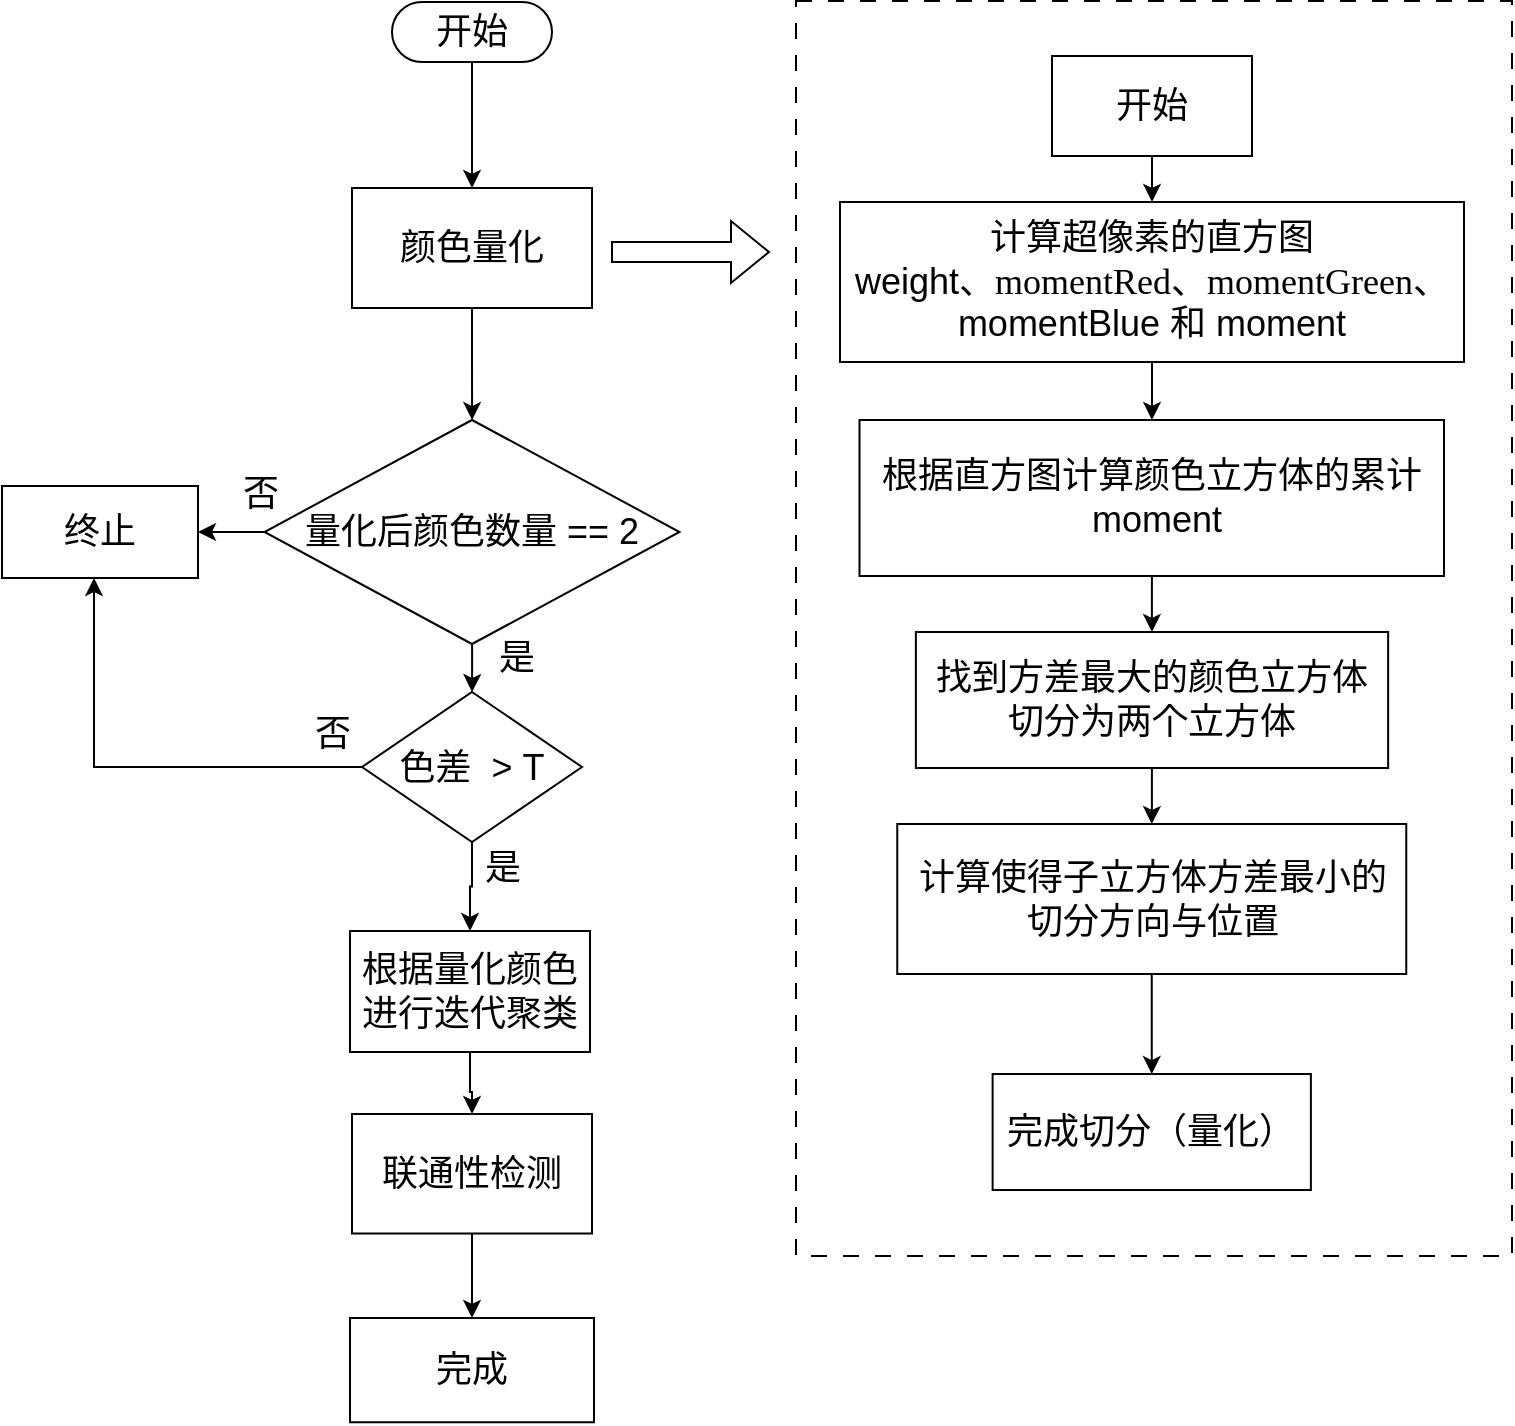<mxfile version="21.0.6" type="github">
  <diagram id="C5RBs43oDa-KdzZeNtuy" name="Page-1">
    <mxGraphModel dx="2169" dy="1161" grid="0" gridSize="10" guides="1" tooltips="1" connect="1" arrows="1" fold="1" page="1" pageScale="1" pageWidth="827" pageHeight="1169" math="0" shadow="0">
      <root>
        <mxCell id="WIyWlLk6GJQsqaUBKTNV-0" />
        <mxCell id="WIyWlLk6GJQsqaUBKTNV-1" parent="WIyWlLk6GJQsqaUBKTNV-0" />
        <mxCell id="jTy8Jwr7WfRqJqqD9ecX-31" value="" style="html=1;dashed=1;whiteSpace=wrap;dashPattern=8 8;" vertex="1" parent="WIyWlLk6GJQsqaUBKTNV-1">
          <mxGeometry x="406" y="119.5" width="358" height="627.5" as="geometry" />
        </mxCell>
        <mxCell id="jTy8Jwr7WfRqJqqD9ecX-7" value="" style="edgeStyle=orthogonalEdgeStyle;rounded=0;orthogonalLoop=1;jettySize=auto;html=1;fontSize=18;" edge="1" parent="WIyWlLk6GJQsqaUBKTNV-1" source="jTy8Jwr7WfRqJqqD9ecX-5" target="jTy8Jwr7WfRqJqqD9ecX-6">
          <mxGeometry relative="1" as="geometry" />
        </mxCell>
        <mxCell id="jTy8Jwr7WfRqJqqD9ecX-5" value="开始" style="html=1;dashed=0;whiteSpace=wrap;shape=mxgraph.dfd.start;fontSize=18;" vertex="1" parent="WIyWlLk6GJQsqaUBKTNV-1">
          <mxGeometry x="204" y="120" width="80" height="30" as="geometry" />
        </mxCell>
        <mxCell id="jTy8Jwr7WfRqJqqD9ecX-9" value="" style="edgeStyle=orthogonalEdgeStyle;rounded=0;orthogonalLoop=1;jettySize=auto;html=1;fontSize=18;" edge="1" parent="WIyWlLk6GJQsqaUBKTNV-1" source="jTy8Jwr7WfRqJqqD9ecX-6" target="jTy8Jwr7WfRqJqqD9ecX-8">
          <mxGeometry relative="1" as="geometry" />
        </mxCell>
        <mxCell id="jTy8Jwr7WfRqJqqD9ecX-6" value="颜色量化" style="whiteSpace=wrap;html=1;dashed=0;fontSize=18;" vertex="1" parent="WIyWlLk6GJQsqaUBKTNV-1">
          <mxGeometry x="184" y="213" width="120" height="60" as="geometry" />
        </mxCell>
        <mxCell id="jTy8Jwr7WfRqJqqD9ecX-11" value="" style="edgeStyle=orthogonalEdgeStyle;rounded=0;orthogonalLoop=1;jettySize=auto;html=1;fontSize=18;" edge="1" parent="WIyWlLk6GJQsqaUBKTNV-1" source="jTy8Jwr7WfRqJqqD9ecX-8" target="jTy8Jwr7WfRqJqqD9ecX-10">
          <mxGeometry relative="1" as="geometry" />
        </mxCell>
        <mxCell id="jTy8Jwr7WfRqJqqD9ecX-33" value="" style="edgeStyle=orthogonalEdgeStyle;rounded=0;orthogonalLoop=1;jettySize=auto;html=1;" edge="1" parent="WIyWlLk6GJQsqaUBKTNV-1" source="jTy8Jwr7WfRqJqqD9ecX-8" target="jTy8Jwr7WfRqJqqD9ecX-32">
          <mxGeometry relative="1" as="geometry" />
        </mxCell>
        <mxCell id="jTy8Jwr7WfRqJqqD9ecX-8" value="量化后颜色数量 == 2" style="rhombus;whiteSpace=wrap;html=1;dashed=0;fontSize=18;" vertex="1" parent="WIyWlLk6GJQsqaUBKTNV-1">
          <mxGeometry x="140.25" y="329" width="207.5" height="112" as="geometry" />
        </mxCell>
        <mxCell id="jTy8Jwr7WfRqJqqD9ecX-14" value="" style="edgeStyle=orthogonalEdgeStyle;rounded=0;orthogonalLoop=1;jettySize=auto;html=1;fontSize=18;" edge="1" parent="WIyWlLk6GJQsqaUBKTNV-1" source="jTy8Jwr7WfRqJqqD9ecX-10" target="jTy8Jwr7WfRqJqqD9ecX-13">
          <mxGeometry relative="1" as="geometry" />
        </mxCell>
        <mxCell id="jTy8Jwr7WfRqJqqD9ecX-34" style="edgeStyle=orthogonalEdgeStyle;rounded=0;orthogonalLoop=1;jettySize=auto;html=1;exitX=0;exitY=0.5;exitDx=0;exitDy=0;" edge="1" parent="WIyWlLk6GJQsqaUBKTNV-1" source="jTy8Jwr7WfRqJqqD9ecX-10" target="jTy8Jwr7WfRqJqqD9ecX-32">
          <mxGeometry relative="1" as="geometry">
            <mxPoint x="55" y="393" as="targetPoint" />
            <Array as="points">
              <mxPoint x="55" y="502" />
            </Array>
          </mxGeometry>
        </mxCell>
        <mxCell id="jTy8Jwr7WfRqJqqD9ecX-10" value="色差&amp;nbsp; &amp;gt; T" style="rhombus;whiteSpace=wrap;html=1;dashed=0;fontSize=18;" vertex="1" parent="WIyWlLk6GJQsqaUBKTNV-1">
          <mxGeometry x="189" y="465" width="110" height="75" as="geometry" />
        </mxCell>
        <mxCell id="jTy8Jwr7WfRqJqqD9ecX-16" value="" style="edgeStyle=orthogonalEdgeStyle;rounded=0;orthogonalLoop=1;jettySize=auto;html=1;fontSize=18;" edge="1" parent="WIyWlLk6GJQsqaUBKTNV-1" source="jTy8Jwr7WfRqJqqD9ecX-13" target="jTy8Jwr7WfRqJqqD9ecX-15">
          <mxGeometry relative="1" as="geometry" />
        </mxCell>
        <mxCell id="jTy8Jwr7WfRqJqqD9ecX-13" value="根据量化颜色&lt;br style=&quot;font-size: 18px;&quot;&gt;进行迭代聚类" style="whiteSpace=wrap;html=1;dashed=0;fontSize=18;" vertex="1" parent="WIyWlLk6GJQsqaUBKTNV-1">
          <mxGeometry x="183" y="584.5" width="120" height="60.5" as="geometry" />
        </mxCell>
        <mxCell id="jTy8Jwr7WfRqJqqD9ecX-18" value="" style="edgeStyle=orthogonalEdgeStyle;rounded=0;orthogonalLoop=1;jettySize=auto;html=1;fontSize=18;" edge="1" parent="WIyWlLk6GJQsqaUBKTNV-1" source="jTy8Jwr7WfRqJqqD9ecX-15" target="jTy8Jwr7WfRqJqqD9ecX-17">
          <mxGeometry relative="1" as="geometry" />
        </mxCell>
        <mxCell id="jTy8Jwr7WfRqJqqD9ecX-15" value="联通性检测" style="whiteSpace=wrap;html=1;dashed=0;fontSize=18;" vertex="1" parent="WIyWlLk6GJQsqaUBKTNV-1">
          <mxGeometry x="184" y="676" width="120" height="59.75" as="geometry" />
        </mxCell>
        <mxCell id="jTy8Jwr7WfRqJqqD9ecX-17" value="完成" style="whiteSpace=wrap;html=1;dashed=0;fontSize=18;" vertex="1" parent="WIyWlLk6GJQsqaUBKTNV-1">
          <mxGeometry x="183" y="778" width="122" height="52.13" as="geometry" />
        </mxCell>
        <mxCell id="jTy8Jwr7WfRqJqqD9ecX-19" value="" style="shape=flexArrow;endArrow=classic;html=1;rounded=0;fontSize=18;" edge="1" parent="WIyWlLk6GJQsqaUBKTNV-1">
          <mxGeometry width="50" height="50" relative="1" as="geometry">
            <mxPoint x="313.5" y="245" as="sourcePoint" />
            <mxPoint x="393" y="245" as="targetPoint" />
          </mxGeometry>
        </mxCell>
        <mxCell id="jTy8Jwr7WfRqJqqD9ecX-22" value="" style="edgeStyle=orthogonalEdgeStyle;rounded=0;orthogonalLoop=1;jettySize=auto;html=1;fontSize=18;" edge="1" parent="WIyWlLk6GJQsqaUBKTNV-1" source="jTy8Jwr7WfRqJqqD9ecX-20" target="jTy8Jwr7WfRqJqqD9ecX-21">
          <mxGeometry relative="1" as="geometry" />
        </mxCell>
        <mxCell id="jTy8Jwr7WfRqJqqD9ecX-20" value="开始" style="html=1;dashed=0;whiteSpace=wrap;fontSize=18;" vertex="1" parent="WIyWlLk6GJQsqaUBKTNV-1">
          <mxGeometry x="534" y="147" width="100" height="50" as="geometry" />
        </mxCell>
        <mxCell id="jTy8Jwr7WfRqJqqD9ecX-24" value="" style="edgeStyle=orthogonalEdgeStyle;rounded=0;orthogonalLoop=1;jettySize=auto;html=1;fontSize=18;" edge="1" parent="WIyWlLk6GJQsqaUBKTNV-1" source="jTy8Jwr7WfRqJqqD9ecX-21" target="jTy8Jwr7WfRqJqqD9ecX-23">
          <mxGeometry relative="1" as="geometry" />
        </mxCell>
        <mxCell id="jTy8Jwr7WfRqJqqD9ecX-21" value="计算超像素的直方图&lt;br style=&quot;font-size: 18px;&quot;&gt;&lt;span style=&quot;background-color: initial; font-size: 18px;&quot;&gt;weight&lt;/span&gt;&lt;font style=&quot;background-color: initial; font-size: 18px;&quot; face=&quot;宋体&quot;&gt;、&lt;/font&gt;&lt;font style=&quot;background-color: initial; font-size: 18px;&quot; face=&quot;Times New Roman&quot;&gt;momentRed&lt;/font&gt;&lt;font style=&quot;background-color: initial; font-size: 18px;&quot; face=&quot;宋体&quot;&gt;、&lt;/font&gt;&lt;font style=&quot;background-color: initial; font-size: 18px;&quot; face=&quot;Times New Roman&quot;&gt;momentGreen&lt;/font&gt;&lt;font style=&quot;background-color: initial; font-size: 18px;&quot; face=&quot;宋体&quot;&gt;、&lt;br style=&quot;font-size: 18px;&quot;&gt;&lt;/font&gt;&lt;span style=&quot;background-color: initial; font-size: 18px;&quot;&gt;momentBlue&lt;/span&gt;&lt;span style=&quot;background-color: initial; font-size: 18px;&quot;&gt;&amp;nbsp;&lt;font face=&quot;宋体&quot; style=&quot;font-size: 18px;&quot;&gt;和&lt;/font&gt; &lt;/span&gt;&lt;span style=&quot;background-color: initial; font-size: 18px;&quot;&gt;moment&lt;/span&gt;" style="whiteSpace=wrap;html=1;dashed=0;fontSize=18;" vertex="1" parent="WIyWlLk6GJQsqaUBKTNV-1">
          <mxGeometry x="428" y="220" width="312" height="80" as="geometry" />
        </mxCell>
        <mxCell id="jTy8Jwr7WfRqJqqD9ecX-26" value="" style="edgeStyle=orthogonalEdgeStyle;rounded=0;orthogonalLoop=1;jettySize=auto;html=1;fontSize=18;" edge="1" parent="WIyWlLk6GJQsqaUBKTNV-1" source="jTy8Jwr7WfRqJqqD9ecX-23" target="jTy8Jwr7WfRqJqqD9ecX-25">
          <mxGeometry relative="1" as="geometry" />
        </mxCell>
        <mxCell id="jTy8Jwr7WfRqJqqD9ecX-23" value="根据直方图计算颜色立方体的累计&lt;br style=&quot;font-size: 18px;&quot;&gt;&amp;nbsp;&lt;span style=&quot;border-color: var(--border-color); background-color: initial; font-size: 18px;&quot;&gt;moment&lt;/span&gt;" style="whiteSpace=wrap;html=1;dashed=0;fontSize=18;" vertex="1" parent="WIyWlLk6GJQsqaUBKTNV-1">
          <mxGeometry x="437.75" y="329" width="292.25" height="78" as="geometry" />
        </mxCell>
        <mxCell id="jTy8Jwr7WfRqJqqD9ecX-28" value="" style="edgeStyle=orthogonalEdgeStyle;rounded=0;orthogonalLoop=1;jettySize=auto;html=1;fontSize=18;" edge="1" parent="WIyWlLk6GJQsqaUBKTNV-1" source="jTy8Jwr7WfRqJqqD9ecX-25" target="jTy8Jwr7WfRqJqqD9ecX-27">
          <mxGeometry relative="1" as="geometry" />
        </mxCell>
        <mxCell id="jTy8Jwr7WfRqJqqD9ecX-25" value="找到方差最大的颜色立方体&lt;br style=&quot;font-size: 18px;&quot;&gt;切分为两个立方体" style="whiteSpace=wrap;html=1;dashed=0;fontSize=18;" vertex="1" parent="WIyWlLk6GJQsqaUBKTNV-1">
          <mxGeometry x="465.94" y="435" width="236.13" height="68" as="geometry" />
        </mxCell>
        <mxCell id="jTy8Jwr7WfRqJqqD9ecX-30" value="" style="edgeStyle=orthogonalEdgeStyle;rounded=0;orthogonalLoop=1;jettySize=auto;html=1;fontSize=18;" edge="1" parent="WIyWlLk6GJQsqaUBKTNV-1" source="jTy8Jwr7WfRqJqqD9ecX-27" target="jTy8Jwr7WfRqJqqD9ecX-29">
          <mxGeometry relative="1" as="geometry" />
        </mxCell>
        <mxCell id="jTy8Jwr7WfRqJqqD9ecX-27" value="计算使得子立方体方差最小的&lt;br style=&quot;font-size: 18px;&quot;&gt;切分方向与位置" style="whiteSpace=wrap;html=1;dashed=0;fontSize=18;" vertex="1" parent="WIyWlLk6GJQsqaUBKTNV-1">
          <mxGeometry x="456.63" y="531" width="254.5" height="75" as="geometry" />
        </mxCell>
        <mxCell id="jTy8Jwr7WfRqJqqD9ecX-29" value="完成切分（量化）" style="whiteSpace=wrap;html=1;dashed=0;fontSize=18;" vertex="1" parent="WIyWlLk6GJQsqaUBKTNV-1">
          <mxGeometry x="504.31" y="656.01" width="159.13" height="58" as="geometry" />
        </mxCell>
        <mxCell id="jTy8Jwr7WfRqJqqD9ecX-32" value="终止" style="whiteSpace=wrap;html=1;fontSize=18;dashed=0;" vertex="1" parent="WIyWlLk6GJQsqaUBKTNV-1">
          <mxGeometry x="9" y="362" width="98" height="46" as="geometry" />
        </mxCell>
        <mxCell id="jTy8Jwr7WfRqJqqD9ecX-35" value="否" style="text;html=1;align=center;verticalAlign=middle;resizable=0;points=[];autosize=1;strokeColor=none;fillColor=none;fontSize=18;" vertex="1" parent="WIyWlLk6GJQsqaUBKTNV-1">
          <mxGeometry x="156" y="469" width="36" height="34" as="geometry" />
        </mxCell>
        <mxCell id="jTy8Jwr7WfRqJqqD9ecX-37" value="是" style="text;html=1;align=center;verticalAlign=middle;resizable=0;points=[];autosize=1;strokeColor=none;fillColor=none;fontSize=18;" vertex="1" parent="WIyWlLk6GJQsqaUBKTNV-1">
          <mxGeometry x="241" y="536" width="36" height="34" as="geometry" />
        </mxCell>
        <mxCell id="jTy8Jwr7WfRqJqqD9ecX-38" value="是" style="text;html=1;align=center;verticalAlign=middle;resizable=0;points=[];autosize=1;strokeColor=none;fillColor=none;fontSize=18;" vertex="1" parent="WIyWlLk6GJQsqaUBKTNV-1">
          <mxGeometry x="248" y="431" width="36" height="34" as="geometry" />
        </mxCell>
        <mxCell id="jTy8Jwr7WfRqJqqD9ecX-39" value="否" style="text;html=1;align=center;verticalAlign=middle;resizable=0;points=[];autosize=1;strokeColor=none;fillColor=none;fontSize=18;" vertex="1" parent="WIyWlLk6GJQsqaUBKTNV-1">
          <mxGeometry x="120" y="349" width="36" height="34" as="geometry" />
        </mxCell>
      </root>
    </mxGraphModel>
  </diagram>
</mxfile>
